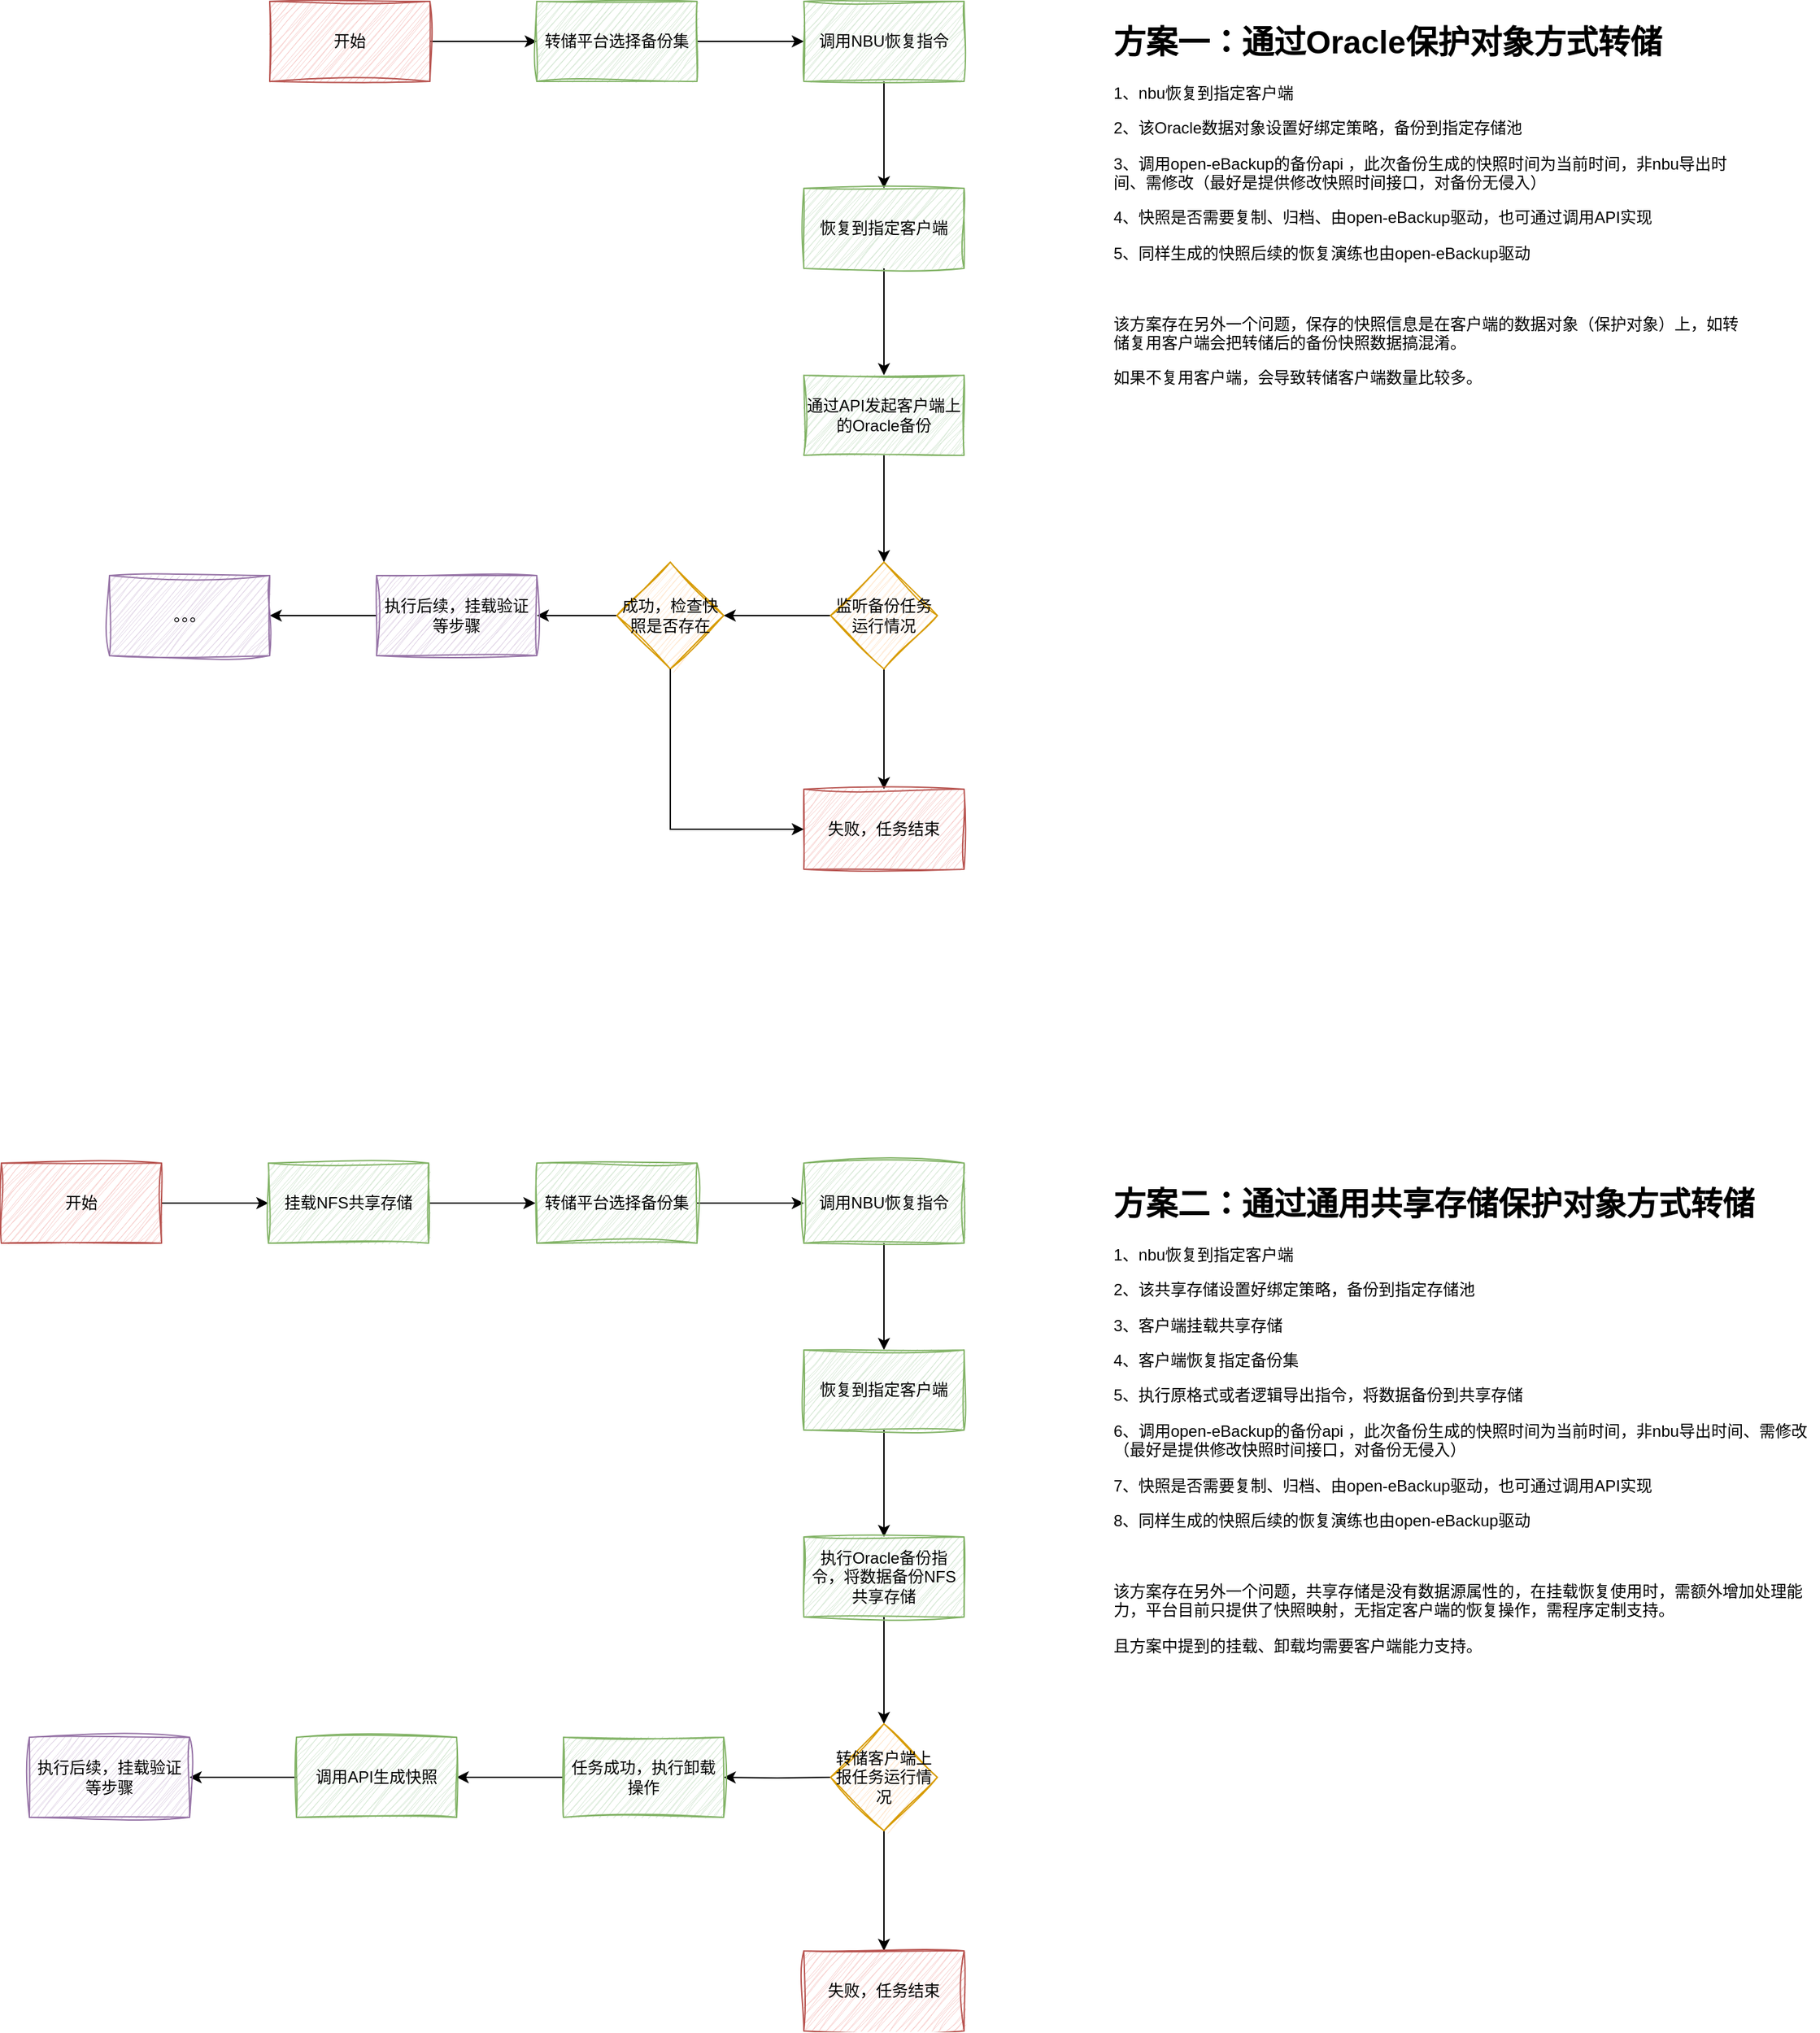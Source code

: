 <mxfile version="27.0.9">
  <diagram name="第 1 页" id="hP-5Kn09OeGf0pIP53y1">
    <mxGraphModel dx="1609" dy="730" grid="1" gridSize="10" guides="1" tooltips="1" connect="1" arrows="1" fold="1" page="1" pageScale="1" pageWidth="827" pageHeight="1169" math="0" shadow="0">
      <root>
        <mxCell id="0" />
        <mxCell id="1" parent="0" />
        <mxCell id="y5y91v5eHH_URu8jY8WE-2" value="" style="edgeStyle=orthogonalEdgeStyle;rounded=0;orthogonalLoop=1;jettySize=auto;html=1;" edge="1" parent="1" source="EOjmRhCprhHvjHIjYehg-1" target="y5y91v5eHH_URu8jY8WE-1">
          <mxGeometry relative="1" as="geometry" />
        </mxCell>
        <mxCell id="EOjmRhCprhHvjHIjYehg-1" value="开始" style="rounded=0;whiteSpace=wrap;html=1;fillColor=#f8cecc;strokeColor=#b85450;sketch=1;curveFitting=1;jiggle=2;" parent="1" vertex="1">
          <mxGeometry x="140" y="190" width="120" height="60" as="geometry" />
        </mxCell>
        <mxCell id="y5y91v5eHH_URu8jY8WE-4" value="" style="edgeStyle=orthogonalEdgeStyle;rounded=0;orthogonalLoop=1;jettySize=auto;html=1;" edge="1" parent="1" source="y5y91v5eHH_URu8jY8WE-1" target="y5y91v5eHH_URu8jY8WE-3">
          <mxGeometry relative="1" as="geometry" />
        </mxCell>
        <mxCell id="y5y91v5eHH_URu8jY8WE-1" value="转储平台选择备份集" style="rounded=0;whiteSpace=wrap;html=1;fillColor=#d5e8d4;strokeColor=#82b366;sketch=1;curveFitting=1;jiggle=2;" vertex="1" parent="1">
          <mxGeometry x="340" y="190" width="120" height="60" as="geometry" />
        </mxCell>
        <mxCell id="y5y91v5eHH_URu8jY8WE-6" value="" style="edgeStyle=orthogonalEdgeStyle;rounded=0;orthogonalLoop=1;jettySize=auto;html=1;" edge="1" parent="1" source="y5y91v5eHH_URu8jY8WE-3" target="y5y91v5eHH_URu8jY8WE-5">
          <mxGeometry relative="1" as="geometry" />
        </mxCell>
        <mxCell id="y5y91v5eHH_URu8jY8WE-3" value="调用NBU恢复指令" style="whiteSpace=wrap;html=1;fillColor=#d5e8d4;strokeColor=#82b366;rounded=0;sketch=1;curveFitting=1;jiggle=2;" vertex="1" parent="1">
          <mxGeometry x="540" y="190" width="120" height="60" as="geometry" />
        </mxCell>
        <mxCell id="y5y91v5eHH_URu8jY8WE-8" value="" style="edgeStyle=orthogonalEdgeStyle;rounded=0;orthogonalLoop=1;jettySize=auto;html=1;" edge="1" parent="1" source="y5y91v5eHH_URu8jY8WE-5" target="y5y91v5eHH_URu8jY8WE-7">
          <mxGeometry relative="1" as="geometry">
            <Array as="points">
              <mxPoint x="600" y="430" />
              <mxPoint x="600" y="430" />
            </Array>
          </mxGeometry>
        </mxCell>
        <mxCell id="y5y91v5eHH_URu8jY8WE-5" value="恢复到指定客户端" style="whiteSpace=wrap;html=1;fillColor=#d5e8d4;strokeColor=#82b366;rounded=0;sketch=1;curveFitting=1;jiggle=2;" vertex="1" parent="1">
          <mxGeometry x="540" y="330" width="120" height="60" as="geometry" />
        </mxCell>
        <mxCell id="y5y91v5eHH_URu8jY8WE-10" value="" style="edgeStyle=orthogonalEdgeStyle;rounded=0;orthogonalLoop=1;jettySize=auto;html=1;" edge="1" parent="1" source="y5y91v5eHH_URu8jY8WE-7">
          <mxGeometry relative="1" as="geometry">
            <mxPoint x="600" y="610" as="targetPoint" />
          </mxGeometry>
        </mxCell>
        <mxCell id="y5y91v5eHH_URu8jY8WE-7" value="通过API发起客户端上的Oracle备份" style="whiteSpace=wrap;html=1;fillColor=#d5e8d4;strokeColor=#82b366;rounded=0;sketch=1;curveFitting=1;jiggle=2;" vertex="1" parent="1">
          <mxGeometry x="540" y="470" width="120" height="60" as="geometry" />
        </mxCell>
        <mxCell id="y5y91v5eHH_URu8jY8WE-18" value="" style="edgeStyle=orthogonalEdgeStyle;rounded=0;orthogonalLoop=1;jettySize=auto;html=1;" edge="1" parent="1" source="y5y91v5eHH_URu8jY8WE-11" target="y5y91v5eHH_URu8jY8WE-17">
          <mxGeometry relative="1" as="geometry" />
        </mxCell>
        <mxCell id="y5y91v5eHH_URu8jY8WE-20" value="" style="edgeStyle=orthogonalEdgeStyle;rounded=0;orthogonalLoop=1;jettySize=auto;html=1;" edge="1" parent="1" source="y5y91v5eHH_URu8jY8WE-11" target="y5y91v5eHH_URu8jY8WE-19">
          <mxGeometry relative="1" as="geometry" />
        </mxCell>
        <mxCell id="y5y91v5eHH_URu8jY8WE-11" value="监听备份任务运行情况" style="rhombus;whiteSpace=wrap;html=1;fillColor=#ffe6cc;strokeColor=#d79b00;rounded=0;sketch=1;curveFitting=1;jiggle=2;" vertex="1" parent="1">
          <mxGeometry x="560" y="610" width="80" height="80" as="geometry" />
        </mxCell>
        <mxCell id="y5y91v5eHH_URu8jY8WE-22" value="" style="edgeStyle=orthogonalEdgeStyle;rounded=0;orthogonalLoop=1;jettySize=auto;html=1;" edge="1" parent="1" source="y5y91v5eHH_URu8jY8WE-17" target="y5y91v5eHH_URu8jY8WE-21">
          <mxGeometry relative="1" as="geometry" />
        </mxCell>
        <mxCell id="y5y91v5eHH_URu8jY8WE-17" value="成功，检查快照是否存在" style="rhombus;whiteSpace=wrap;html=1;fillColor=#ffe6cc;strokeColor=#d79b00;rounded=0;sketch=1;curveFitting=1;jiggle=2;" vertex="1" parent="1">
          <mxGeometry x="400" y="610" width="80" height="80" as="geometry" />
        </mxCell>
        <mxCell id="y5y91v5eHH_URu8jY8WE-19" value="失败，任务结束" style="whiteSpace=wrap;html=1;fillColor=#f8cecc;strokeColor=#b85450;rounded=0;sketch=1;curveFitting=1;jiggle=2;" vertex="1" parent="1">
          <mxGeometry x="540" y="780" width="120" height="60" as="geometry" />
        </mxCell>
        <mxCell id="y5y91v5eHH_URu8jY8WE-50" value="" style="edgeStyle=orthogonalEdgeStyle;rounded=0;orthogonalLoop=1;jettySize=auto;html=1;" edge="1" parent="1" source="y5y91v5eHH_URu8jY8WE-21" target="y5y91v5eHH_URu8jY8WE-49">
          <mxGeometry relative="1" as="geometry" />
        </mxCell>
        <mxCell id="y5y91v5eHH_URu8jY8WE-21" value="执行后续，挂载验证等步骤" style="whiteSpace=wrap;html=1;fillColor=#e1d5e7;strokeColor=#9673a6;rounded=0;sketch=1;curveFitting=1;jiggle=2;" vertex="1" parent="1">
          <mxGeometry x="220" y="620" width="120" height="60" as="geometry" />
        </mxCell>
        <mxCell id="y5y91v5eHH_URu8jY8WE-23" value="" style="endArrow=classic;html=1;rounded=0;entryX=0;entryY=0.5;entryDx=0;entryDy=0;exitX=0.5;exitY=1;exitDx=0;exitDy=0;" edge="1" parent="1" source="y5y91v5eHH_URu8jY8WE-17" target="y5y91v5eHH_URu8jY8WE-19">
          <mxGeometry width="50" height="50" relative="1" as="geometry">
            <mxPoint x="440" y="810" as="sourcePoint" />
            <mxPoint x="550" y="740" as="targetPoint" />
            <Array as="points">
              <mxPoint x="440" y="810" />
            </Array>
          </mxGeometry>
        </mxCell>
        <mxCell id="y5y91v5eHH_URu8jY8WE-44" value="" style="edgeStyle=orthogonalEdgeStyle;rounded=0;orthogonalLoop=1;jettySize=auto;html=1;" edge="1" parent="1" source="y5y91v5eHH_URu8jY8WE-26" target="y5y91v5eHH_URu8jY8WE-43">
          <mxGeometry relative="1" as="geometry" />
        </mxCell>
        <mxCell id="y5y91v5eHH_URu8jY8WE-26" value="开始" style="rounded=0;whiteSpace=wrap;html=1;fillColor=#f8cecc;strokeColor=#b85450;sketch=1;curveFitting=1;jiggle=2;" vertex="1" parent="1">
          <mxGeometry x="-61" y="1060" width="120" height="60" as="geometry" />
        </mxCell>
        <mxCell id="y5y91v5eHH_URu8jY8WE-27" value="" style="edgeStyle=orthogonalEdgeStyle;rounded=0;orthogonalLoop=1;jettySize=auto;html=1;" edge="1" parent="1" source="y5y91v5eHH_URu8jY8WE-28" target="y5y91v5eHH_URu8jY8WE-30">
          <mxGeometry relative="1" as="geometry" />
        </mxCell>
        <mxCell id="y5y91v5eHH_URu8jY8WE-28" value="转储平台选择备份集" style="rounded=0;whiteSpace=wrap;html=1;fillColor=#d5e8d4;strokeColor=#82b366;sketch=1;curveFitting=1;jiggle=2;" vertex="1" parent="1">
          <mxGeometry x="340" y="1060" width="120" height="60" as="geometry" />
        </mxCell>
        <mxCell id="y5y91v5eHH_URu8jY8WE-29" value="" style="edgeStyle=orthogonalEdgeStyle;rounded=0;orthogonalLoop=1;jettySize=auto;html=1;" edge="1" parent="1" source="y5y91v5eHH_URu8jY8WE-30" target="y5y91v5eHH_URu8jY8WE-32">
          <mxGeometry relative="1" as="geometry" />
        </mxCell>
        <mxCell id="y5y91v5eHH_URu8jY8WE-30" value="调用NBU恢复指令" style="whiteSpace=wrap;html=1;fillColor=#d5e8d4;strokeColor=#82b366;rounded=0;sketch=1;curveFitting=1;jiggle=2;" vertex="1" parent="1">
          <mxGeometry x="540" y="1060" width="120" height="60" as="geometry" />
        </mxCell>
        <mxCell id="y5y91v5eHH_URu8jY8WE-31" value="" style="edgeStyle=orthogonalEdgeStyle;rounded=0;orthogonalLoop=1;jettySize=auto;html=1;" edge="1" parent="1" source="y5y91v5eHH_URu8jY8WE-32" target="y5y91v5eHH_URu8jY8WE-34">
          <mxGeometry relative="1" as="geometry">
            <Array as="points">
              <mxPoint x="600" y="1300" />
              <mxPoint x="600" y="1300" />
            </Array>
          </mxGeometry>
        </mxCell>
        <mxCell id="y5y91v5eHH_URu8jY8WE-32" value="恢复到指定客户端" style="whiteSpace=wrap;html=1;fillColor=#d5e8d4;strokeColor=#82b366;rounded=0;sketch=1;curveFitting=1;jiggle=2;" vertex="1" parent="1">
          <mxGeometry x="540" y="1200" width="120" height="60" as="geometry" />
        </mxCell>
        <mxCell id="y5y91v5eHH_URu8jY8WE-33" value="" style="edgeStyle=orthogonalEdgeStyle;rounded=0;orthogonalLoop=1;jettySize=auto;html=1;" edge="1" parent="1" source="y5y91v5eHH_URu8jY8WE-34">
          <mxGeometry relative="1" as="geometry">
            <mxPoint x="600" y="1480" as="targetPoint" />
          </mxGeometry>
        </mxCell>
        <mxCell id="y5y91v5eHH_URu8jY8WE-34" value="执行Oracle备份指令，将数据备份NFS共享存储" style="whiteSpace=wrap;html=1;fillColor=#d5e8d4;strokeColor=#82b366;rounded=0;sketch=1;curveFitting=1;jiggle=2;" vertex="1" parent="1">
          <mxGeometry x="540" y="1340" width="120" height="60" as="geometry" />
        </mxCell>
        <mxCell id="y5y91v5eHH_URu8jY8WE-46" value="" style="edgeStyle=orthogonalEdgeStyle;rounded=0;orthogonalLoop=1;jettySize=auto;html=1;" edge="1" parent="1" source="y5y91v5eHH_URu8jY8WE-43">
          <mxGeometry relative="1" as="geometry">
            <mxPoint x="339" y="1090" as="targetPoint" />
          </mxGeometry>
        </mxCell>
        <mxCell id="y5y91v5eHH_URu8jY8WE-43" value="挂载NFS共享存储" style="rounded=0;whiteSpace=wrap;html=1;fillColor=#d5e8d4;strokeColor=#82b366;sketch=1;curveFitting=1;jiggle=2;" vertex="1" parent="1">
          <mxGeometry x="139" y="1060" width="120" height="60" as="geometry" />
        </mxCell>
        <mxCell id="y5y91v5eHH_URu8jY8WE-49" value="。。。" style="whiteSpace=wrap;html=1;fillColor=#e1d5e7;strokeColor=#9673a6;rounded=0;sketch=1;curveFitting=1;jiggle=2;" vertex="1" parent="1">
          <mxGeometry x="20" y="620" width="120" height="60" as="geometry" />
        </mxCell>
        <mxCell id="y5y91v5eHH_URu8jY8WE-53" value="" style="edgeStyle=orthogonalEdgeStyle;rounded=0;orthogonalLoop=1;jettySize=auto;html=1;" edge="1" parent="1" target="y5y91v5eHH_URu8jY8WE-52">
          <mxGeometry relative="1" as="geometry">
            <mxPoint x="560" y="1520" as="sourcePoint" />
          </mxGeometry>
        </mxCell>
        <mxCell id="y5y91v5eHH_URu8jY8WE-55" value="" style="edgeStyle=orthogonalEdgeStyle;rounded=0;orthogonalLoop=1;jettySize=auto;html=1;" edge="1" parent="1" source="y5y91v5eHH_URu8jY8WE-52" target="y5y91v5eHH_URu8jY8WE-54">
          <mxGeometry relative="1" as="geometry" />
        </mxCell>
        <mxCell id="y5y91v5eHH_URu8jY8WE-52" value="任务成功，执行卸载操作" style="whiteSpace=wrap;html=1;fillColor=#d5e8d4;strokeColor=#82b366;rounded=0;sketch=1;curveFitting=1;jiggle=2;" vertex="1" parent="1">
          <mxGeometry x="360" y="1490" width="120" height="60" as="geometry" />
        </mxCell>
        <mxCell id="y5y91v5eHH_URu8jY8WE-61" value="" style="edgeStyle=orthogonalEdgeStyle;rounded=0;orthogonalLoop=1;jettySize=auto;html=1;" edge="1" parent="1" source="y5y91v5eHH_URu8jY8WE-54">
          <mxGeometry relative="1" as="geometry">
            <mxPoint x="80" y="1520" as="targetPoint" />
          </mxGeometry>
        </mxCell>
        <mxCell id="y5y91v5eHH_URu8jY8WE-54" value="调用API生成快照" style="whiteSpace=wrap;html=1;fillColor=#d5e8d4;strokeColor=#82b366;rounded=0;sketch=1;curveFitting=1;jiggle=2;" vertex="1" parent="1">
          <mxGeometry x="160" y="1490" width="120" height="60" as="geometry" />
        </mxCell>
        <mxCell id="y5y91v5eHH_URu8jY8WE-58" value="" style="edgeStyle=orthogonalEdgeStyle;rounded=0;orthogonalLoop=1;jettySize=auto;html=1;" edge="1" parent="1" source="y5y91v5eHH_URu8jY8WE-56">
          <mxGeometry relative="1" as="geometry">
            <mxPoint x="600" y="1650" as="targetPoint" />
          </mxGeometry>
        </mxCell>
        <mxCell id="y5y91v5eHH_URu8jY8WE-56" value="转储客户端上报任务运行情况" style="rhombus;whiteSpace=wrap;html=1;fillColor=#ffe6cc;strokeColor=#d79b00;rounded=0;sketch=1;curveFitting=1;jiggle=2;" vertex="1" parent="1">
          <mxGeometry x="560" y="1480" width="80" height="80" as="geometry" />
        </mxCell>
        <mxCell id="y5y91v5eHH_URu8jY8WE-59" value="失败，任务结束" style="whiteSpace=wrap;html=1;fillColor=#f8cecc;strokeColor=#b85450;rounded=0;sketch=1;curveFitting=1;jiggle=2;" vertex="1" parent="1">
          <mxGeometry x="540" y="1650" width="120" height="60" as="geometry" />
        </mxCell>
        <mxCell id="y5y91v5eHH_URu8jY8WE-63" value="执行后续，挂载验证等步骤" style="whiteSpace=wrap;html=1;fillColor=#e1d5e7;strokeColor=#9673a6;rounded=0;sketch=1;curveFitting=1;jiggle=2;" vertex="1" parent="1">
          <mxGeometry x="-40" y="1490" width="120" height="60" as="geometry" />
        </mxCell>
        <mxCell id="y5y91v5eHH_URu8jY8WE-64" value="&lt;h1 style=&quot;margin-top: 0px;&quot;&gt;方案一：通过Oracle保护对象方式转储&lt;/h1&gt;&lt;p&gt;&lt;span style=&quot;white-space-collapse: preserve;&quot; data-tt=&quot;{&amp;quot;paragraphStyle&amp;quot;:{&amp;quot;alignment&amp;quot;:4,&amp;quot;writingDirection&amp;quot;:1}}&quot;&gt;1、nbu恢复到指定客户端&lt;br&gt;&lt;/span&gt;&lt;/p&gt;&lt;p&gt;&lt;span style=&quot;white-space-collapse: preserve;&quot; data-tt=&quot;{&amp;quot;paragraphStyle&amp;quot;:{&amp;quot;alignment&amp;quot;:4,&amp;quot;writingDirection&amp;quot;:1}}&quot;&gt;2、该Oracle数据对象设置好绑定策略，备份到指定存储池&lt;br&gt;&lt;/span&gt;&lt;/p&gt;&lt;p&gt;&lt;span style=&quot;white-space-collapse: preserve;&quot; data-tt=&quot;{&amp;quot;paragraphStyle&amp;quot;:{&amp;quot;alignment&amp;quot;:4,&amp;quot;writingDirection&amp;quot;:1}}&quot;&gt;3、调用open-eBackup的备份api ，此次备份生成的快照时间为当前时间，非nbu导出时间、需修改（最好是提供修改快照时间接口，对备份无侵入）&lt;br&gt;&lt;/span&gt;&lt;/p&gt;&lt;p&gt;&lt;span style=&quot;white-space-collapse: preserve;&quot; data-tt=&quot;{&amp;quot;paragraphStyle&amp;quot;:{&amp;quot;alignment&amp;quot;:4,&amp;quot;writingDirection&amp;quot;:1}}&quot;&gt;4、快照是否需要复制、归档、由open-eBackup驱动，也可通过调用API实现&lt;br&gt;&lt;/span&gt;&lt;/p&gt;&lt;p&gt;&lt;span style=&quot;white-space-collapse: preserve;&quot; data-tt=&quot;{&amp;quot;paragraphStyle&amp;quot;:{&amp;quot;alignment&amp;quot;:4,&amp;quot;writingDirection&amp;quot;:1}}&quot;&gt;5、同样生成的快照后续的恢复演练也由open-eBackup驱动&lt;/span&gt;&lt;/p&gt;&lt;p&gt;&lt;span style=&quot;white-space-collapse: preserve;&quot; data-tt=&quot;{&amp;quot;paragraphStyle&amp;quot;:{&amp;quot;alignment&amp;quot;:4,&amp;quot;writingDirection&amp;quot;:1}}&quot;&gt;&lt;br&gt;&lt;/span&gt;&lt;/p&gt;&lt;p&gt;&lt;span style=&quot;white-space-collapse: preserve;&quot; data-tt=&quot;{&amp;quot;paragraphStyle&amp;quot;:{&amp;quot;alignment&amp;quot;:4,&amp;quot;writingDirection&amp;quot;:1}}&quot;&gt;该方案存在另外一个问题，保存的快照信息是在客户端的数据对象（保护对象）上，如转储复用客户端会把转储后的备份快照数据搞混淆。&lt;br&gt;&lt;/span&gt;&lt;/p&gt;&lt;p&gt;&lt;span style=&quot;white-space-collapse: preserve;&quot; data-tt=&quot;{&amp;quot;paragraphStyle&amp;quot;:{&amp;quot;alignment&amp;quot;:4,&amp;quot;writingDirection&amp;quot;:1}}&quot;&gt;&lt;/span&gt;&lt;/p&gt;&lt;p&gt;&lt;span style=&quot;white-space-collapse: preserve;&quot; data-tt=&quot;{&amp;quot;paragraphStyle&amp;quot;:{&amp;quot;alignment&amp;quot;:4,&amp;quot;writingDirection&amp;quot;:1}}&quot;&gt;如果不复用客户端，会导致转储客户端数量比较多。&lt;/span&gt;&lt;/p&gt;" style="text;html=1;whiteSpace=wrap;overflow=hidden;rounded=0;" vertex="1" parent="1">
          <mxGeometry x="770" y="200" width="470" height="380" as="geometry" />
        </mxCell>
        <mxCell id="y5y91v5eHH_URu8jY8WE-65" value="&lt;h1 style=&quot;margin-top: 0px;&quot;&gt;方案二：通过通用共享存储保护对象方式转储&lt;/h1&gt;&lt;p&gt;&lt;span style=&quot;white-space-collapse: preserve;&quot; data-tt=&quot;{&amp;quot;paragraphStyle&amp;quot;:{&amp;quot;alignment&amp;quot;:4,&amp;quot;writingDirection&amp;quot;:1}}&quot;&gt;1、nbu恢复到指定客户端&lt;br&gt;&lt;/span&gt;&lt;/p&gt;&lt;p&gt;&lt;span style=&quot;white-space-collapse: preserve;&quot; data-tt=&quot;{&amp;quot;paragraphStyle&amp;quot;:{&amp;quot;alignment&amp;quot;:4,&amp;quot;writingDirection&amp;quot;:1}}&quot;&gt;2、该共享存储设置好绑定策略，备份到指定存储池&lt;br&gt;&lt;/span&gt;&lt;/p&gt;&lt;p&gt;&lt;span style=&quot;white-space-collapse: preserve;&quot; data-tt=&quot;{&amp;quot;paragraphStyle&amp;quot;:{&amp;quot;alignment&amp;quot;:4,&amp;quot;writingDirection&amp;quot;:1}}&quot;&gt;3、客户端挂载共享存储&lt;/span&gt;&lt;/p&gt;&lt;p&gt;&lt;span style=&quot;white-space-collapse: preserve;&quot; data-tt=&quot;{&amp;quot;paragraphStyle&amp;quot;:{&amp;quot;alignment&amp;quot;:4,&amp;quot;writingDirection&amp;quot;:1}}&quot;&gt;4、客户端恢复指定备份集&lt;/span&gt;&lt;/p&gt;&lt;p&gt;&lt;span style=&quot;white-space-collapse: preserve;&quot; data-tt=&quot;{&amp;quot;paragraphStyle&amp;quot;:{&amp;quot;alignment&amp;quot;:4,&amp;quot;writingDirection&amp;quot;:1}}&quot;&gt;5、执行原格式或者逻辑导出指令，将数据备份到共享存储&lt;/span&gt;&lt;/p&gt;&lt;p&gt;&lt;span style=&quot;white-space-collapse: preserve;&quot; data-tt=&quot;{&amp;quot;paragraphStyle&amp;quot;:{&amp;quot;alignment&amp;quot;:4,&amp;quot;writingDirection&amp;quot;:1}}&quot;&gt;6、&lt;/span&gt;&lt;span style=&quot;white-space-collapse: preserve; background-color: transparent;&quot;&gt;调用open-eBackup的备份api ，此次备份生成的快照时间为当前时间，非nbu导出时间、需修改（最好是提供修改快照时间接口，对备份无侵入）&lt;/span&gt;&lt;/p&gt;&lt;p&gt;&lt;span style=&quot;white-space-collapse: preserve;&quot; data-tt=&quot;{&amp;quot;paragraphStyle&amp;quot;:{&amp;quot;alignment&amp;quot;:4,&amp;quot;writingDirection&amp;quot;:1}}&quot;&gt;7、快照是否需要复制、归档、由open-eBackup驱动，也可通过调用API实现&lt;br&gt;&lt;/span&gt;&lt;/p&gt;&lt;p&gt;&lt;span style=&quot;white-space-collapse: preserve;&quot; data-tt=&quot;{&amp;quot;paragraphStyle&amp;quot;:{&amp;quot;alignment&amp;quot;:4,&amp;quot;writingDirection&amp;quot;:1}}&quot;&gt;8、同样生成的快照后续的恢复演练也由open-eBackup驱动&lt;/span&gt;&lt;/p&gt;&lt;p&gt;&lt;span style=&quot;white-space-collapse: preserve;&quot; data-tt=&quot;{&amp;quot;paragraphStyle&amp;quot;:{&amp;quot;alignment&amp;quot;:4,&amp;quot;writingDirection&amp;quot;:1}}&quot;&gt;&lt;br&gt;&lt;/span&gt;&lt;/p&gt;&lt;p&gt;&lt;span style=&quot;white-space-collapse: preserve;&quot; data-tt=&quot;{&amp;quot;paragraphStyle&amp;quot;:{&amp;quot;alignment&amp;quot;:4,&amp;quot;writingDirection&amp;quot;:1}}&quot;&gt;该方案存在另外一个问题，共享存储是没有数据源属性的，在挂载恢复使用时，需额外增加处理能力，平台目前只提供了快照映射，无指定客户端的恢复操作，需程序定制支持&lt;/span&gt;&lt;span style=&quot;white-space-collapse: preserve; background-color: transparent;&quot;&gt;。&lt;/span&gt;&lt;/p&gt;&lt;p&gt;且方案中提到的挂载、卸载均需要客户端能力支持。&lt;/p&gt;" style="text;html=1;whiteSpace=wrap;overflow=hidden;rounded=0;" vertex="1" parent="1">
          <mxGeometry x="770" y="1070" width="530" height="380" as="geometry" />
        </mxCell>
      </root>
    </mxGraphModel>
  </diagram>
</mxfile>
